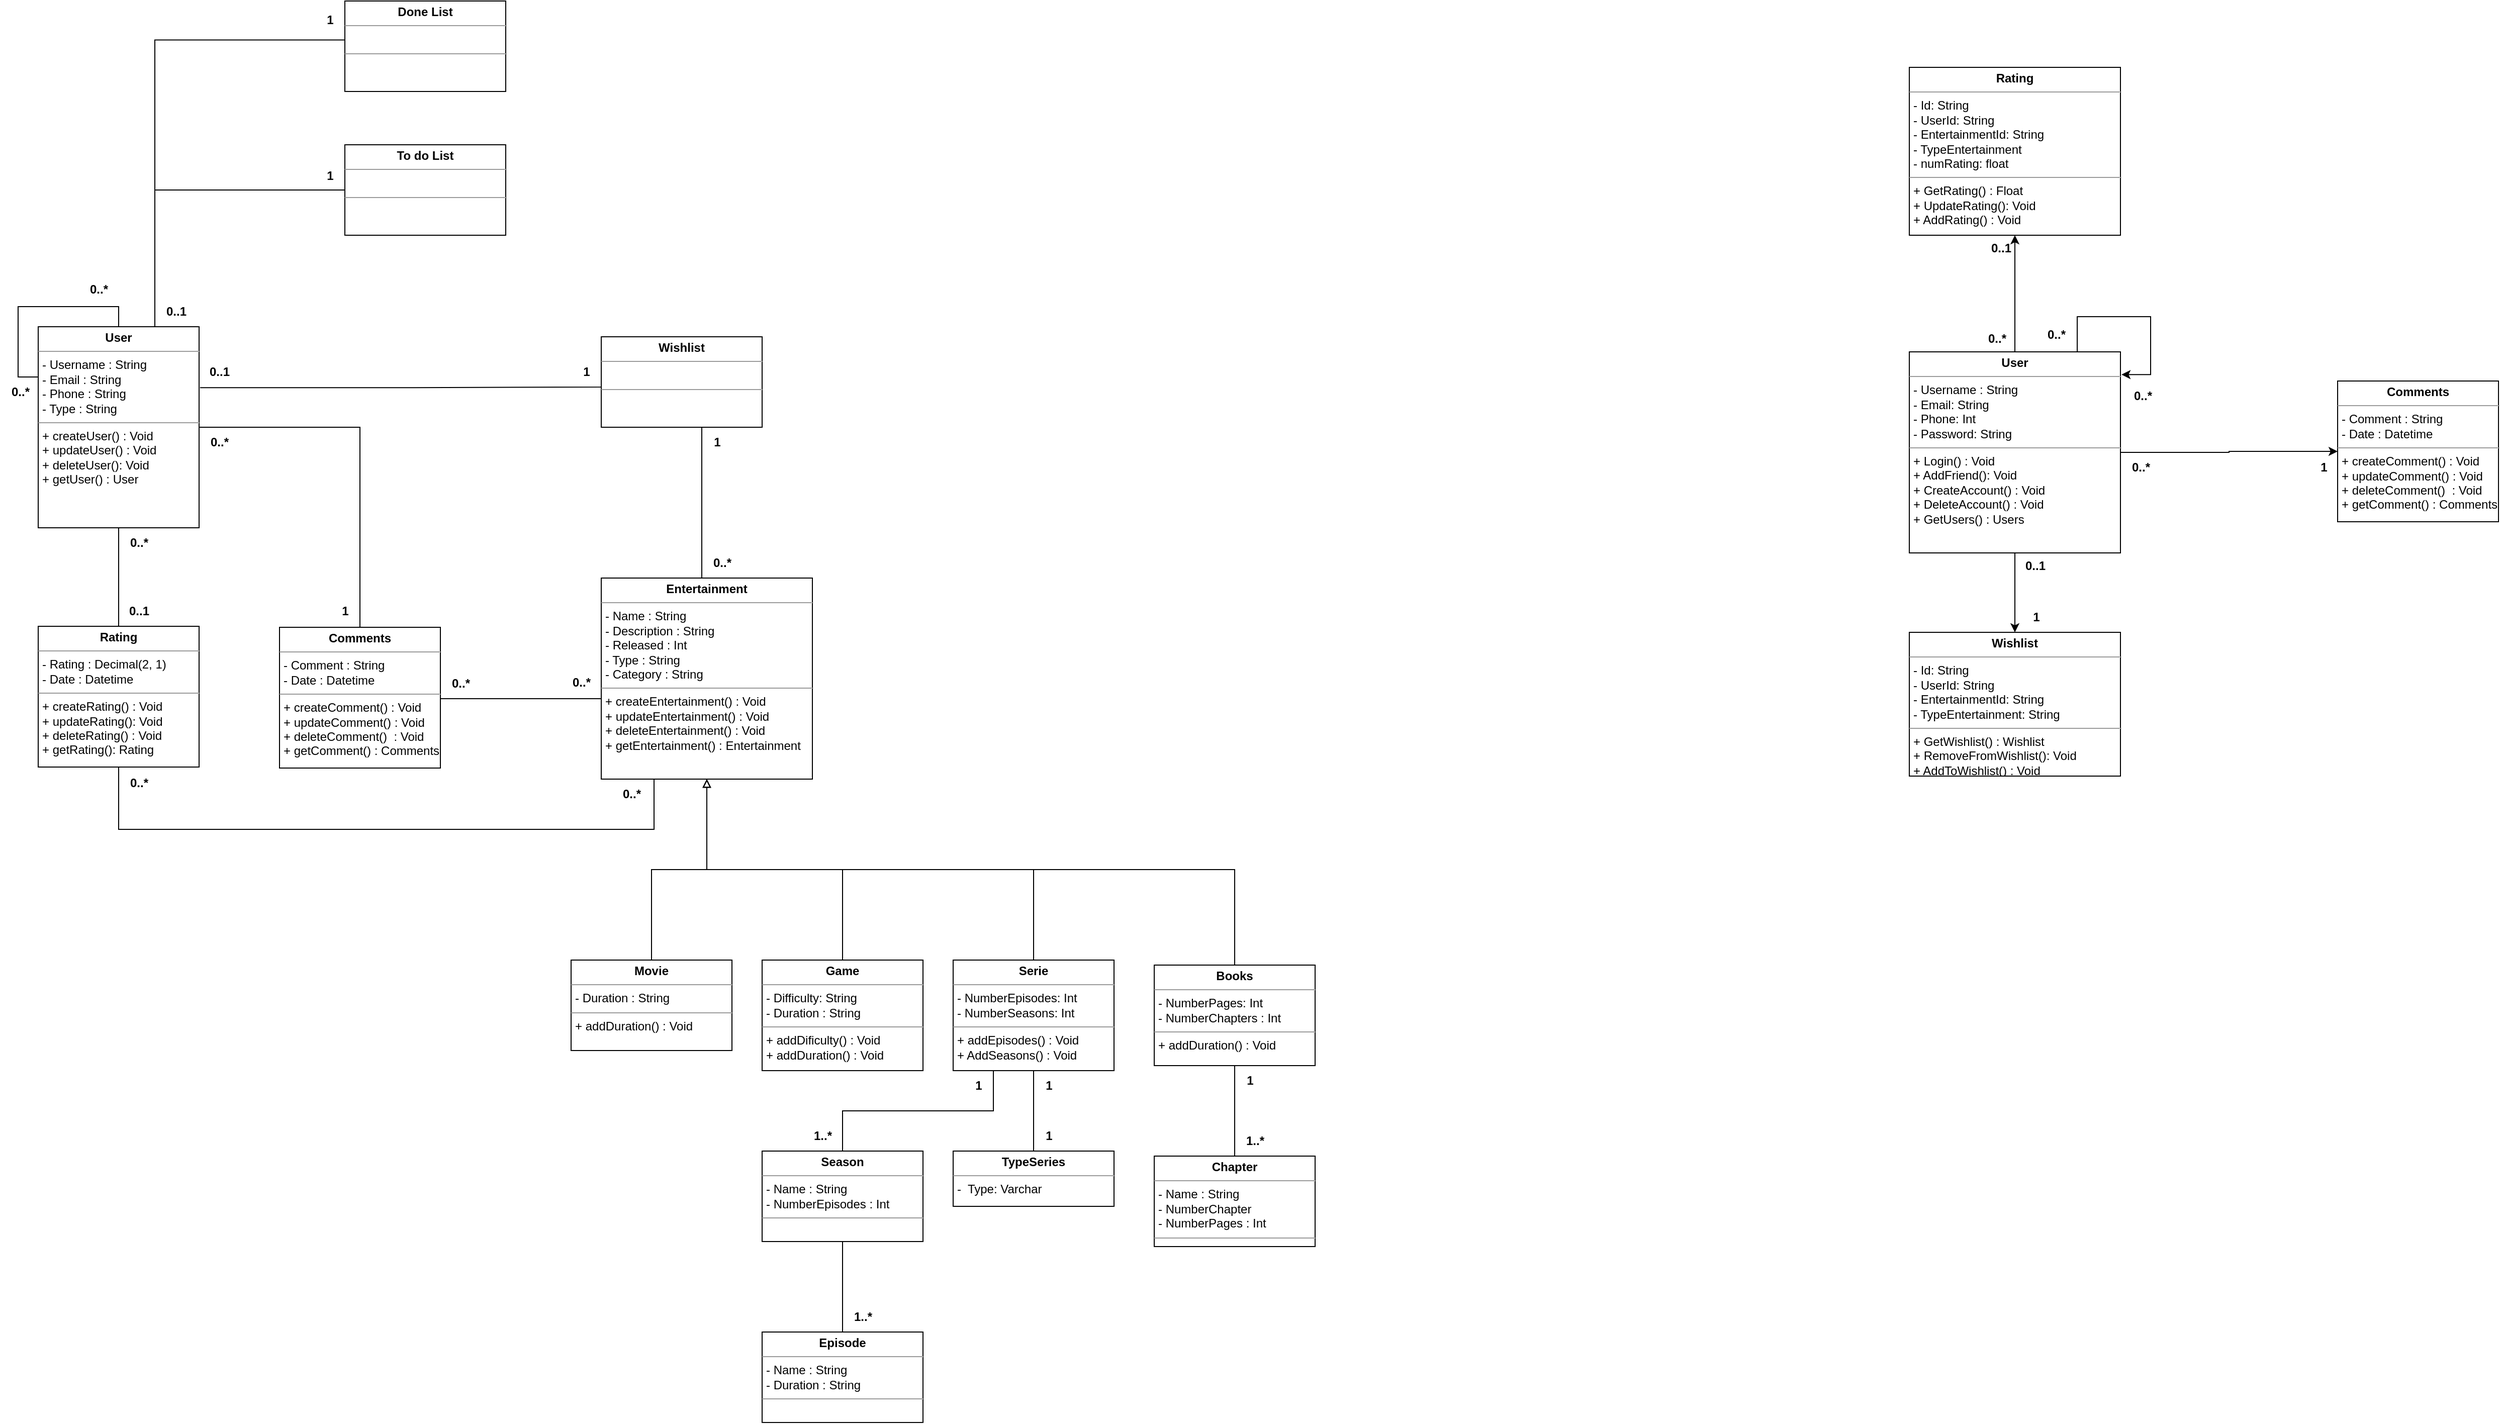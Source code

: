 <mxfile version="24.4.14" type="device">
  <diagram name="Page-1" id="pxs2LCOW7lolGWCgPPHY">
    <mxGraphModel dx="1110" dy="1688" grid="0" gridSize="10" guides="1" tooltips="1" connect="1" arrows="1" fold="1" page="1" pageScale="1" pageWidth="850" pageHeight="1100" math="0" shadow="0">
      <root>
        <mxCell id="0" />
        <mxCell id="1" parent="0" />
        <mxCell id="tLd2U_qie7qlN50Nm7pm-3" style="edgeStyle=orthogonalEdgeStyle;rounded=0;orthogonalLoop=1;jettySize=auto;html=1;exitX=0.25;exitY=1;exitDx=0;exitDy=0;entryX=0.5;entryY=1;entryDx=0;entryDy=0;endArrow=none;endFill=0;" parent="1" source="idVs67ghkI3oXP9Q0ESu-2" target="idVs67ghkI3oXP9Q0ESu-9" edge="1">
          <mxGeometry relative="1" as="geometry">
            <Array as="points">
              <mxPoint x="653" y="540" />
              <mxPoint x="120" y="540" />
            </Array>
          </mxGeometry>
        </mxCell>
        <mxCell id="idVs67ghkI3oXP9Q0ESu-2" value="&lt;p style=&quot;text-align: center; margin: 4px 0px 0px;&quot;&gt;&lt;b&gt;Entertainment&lt;/b&gt;&lt;/p&gt;&lt;hr style=&quot;text-align: center;&quot; size=&quot;1&quot;&gt;&lt;p style=&quot;text-align: justify; margin: 0px 0px 0px 4px;&quot;&gt;- Na&lt;span style=&quot;background-color: initial;&quot;&gt;me : String&lt;/span&gt;&lt;/p&gt;&lt;p style=&quot;text-align: justify; margin: 0px 0px 0px 4px;&quot;&gt;&lt;span style=&quot;background-color: initial;&quot;&gt;- Description : String&lt;/span&gt;&lt;/p&gt;&lt;p style=&quot;text-align: justify; margin: 0px 0px 0px 4px;&quot;&gt;- Released : Int&lt;/p&gt;&lt;p style=&quot;text-align: justify; margin: 0px 0px 0px 4px;&quot;&gt;- Type : String&lt;/p&gt;&lt;p style=&quot;text-align: justify; margin: 0px 0px 0px 4px;&quot;&gt;- Category : String&lt;/p&gt;&lt;hr style=&quot;text-align: justify;&quot; size=&quot;1&quot;&gt;&lt;p style=&quot;text-align: justify; margin: 0px 0px 0px 4px;&quot;&gt;+ createEntertainment() : Void&lt;/p&gt;&lt;p style=&quot;border-color: var(--border-color); text-align: justify; margin: 0px 0px 0px 4px;&quot;&gt;+ updateEntertainment() : Void&lt;/p&gt;&lt;p style=&quot;text-align: justify; margin: 0px 0px 0px 4px;&quot;&gt;+ deleteEntertainment() : Void&lt;/p&gt;&lt;p style=&quot;text-align: justify; margin: 0px 0px 0px 4px;&quot;&gt;&lt;span style=&quot;background-color: initial;&quot;&gt;+ getEntertainment() : Entertainment&lt;/span&gt;&lt;br&gt;&lt;/p&gt;" style="verticalAlign=top;align=left;overflow=fill;fontSize=12;fontFamily=Helvetica;html=1;whiteSpace=wrap;" parent="1" vertex="1">
          <mxGeometry x="600" y="290" width="210" height="200" as="geometry" />
        </mxCell>
        <mxCell id="idVs67ghkI3oXP9Q0ESu-19" style="edgeStyle=orthogonalEdgeStyle;rounded=0;orthogonalLoop=1;jettySize=auto;html=1;entryX=0.5;entryY=0;entryDx=0;entryDy=0;endArrow=none;endFill=0;" parent="1" source="idVs67ghkI3oXP9Q0ESu-8" target="idVs67ghkI3oXP9Q0ESu-11" edge="1">
          <mxGeometry relative="1" as="geometry">
            <mxPoint x="260" y="140" as="targetPoint" />
          </mxGeometry>
        </mxCell>
        <mxCell id="idVs67ghkI3oXP9Q0ESu-21" style="edgeStyle=orthogonalEdgeStyle;rounded=0;orthogonalLoop=1;jettySize=auto;html=1;entryX=0;entryY=0.5;entryDx=0;entryDy=0;exitX=1.006;exitY=0.303;exitDx=0;exitDy=0;exitPerimeter=0;endArrow=none;endFill=0;" parent="1" source="idVs67ghkI3oXP9Q0ESu-8" target="idVs67ghkI3oXP9Q0ESu-10" edge="1">
          <mxGeometry relative="1" as="geometry">
            <Array as="points">
              <mxPoint x="413" y="101" />
              <mxPoint x="625" y="100" />
            </Array>
          </mxGeometry>
        </mxCell>
        <mxCell id="Okd_vAXwTdoC8tYLkcTv-5" style="edgeStyle=orthogonalEdgeStyle;rounded=0;orthogonalLoop=1;jettySize=auto;html=1;entryX=0;entryY=0.5;entryDx=0;entryDy=0;endArrow=none;endFill=0;" parent="1" source="idVs67ghkI3oXP9Q0ESu-8" target="Okd_vAXwTdoC8tYLkcTv-4" edge="1">
          <mxGeometry relative="1" as="geometry">
            <Array as="points">
              <mxPoint x="156" y="-96" />
            </Array>
          </mxGeometry>
        </mxCell>
        <mxCell id="idVs67ghkI3oXP9Q0ESu-8" value="&lt;p style=&quot;margin:0px;margin-top:4px;text-align:center;&quot;&gt;&lt;b&gt;User&lt;/b&gt;&lt;/p&gt;&lt;hr size=&quot;1&quot;&gt;&lt;p style=&quot;margin:0px;margin-left:4px;&quot;&gt;- Username : String&lt;/p&gt;&lt;p style=&quot;margin:0px;margin-left:4px;&quot;&gt;- Email : String&lt;/p&gt;&lt;p style=&quot;margin:0px;margin-left:4px;&quot;&gt;- Phone : String&lt;/p&gt;&lt;p style=&quot;margin:0px;margin-left:4px;&quot;&gt;- Type : String&lt;/p&gt;&lt;hr size=&quot;1&quot;&gt;&lt;p style=&quot;margin:0px;margin-left:4px;&quot;&gt;&lt;span style=&quot;background-color: initial;&quot;&gt;+ createUser() : Void&lt;/span&gt;&lt;br&gt;&lt;/p&gt;&lt;p style=&quot;margin:0px;margin-left:4px;&quot;&gt;+ updateUser() : Void&lt;/p&gt;&lt;p style=&quot;margin:0px;margin-left:4px;&quot;&gt;+ deleteUser(): Void&lt;br&gt;&lt;/p&gt;&lt;p style=&quot;border-color: var(--border-color); margin: 0px 0px 0px 4px;&quot;&gt;+ getUser() : User&lt;/p&gt;" style="verticalAlign=top;align=left;overflow=fill;fontSize=12;fontFamily=Helvetica;html=1;whiteSpace=wrap;" parent="1" vertex="1">
          <mxGeometry x="40" y="40" width="160" height="200" as="geometry" />
        </mxCell>
        <mxCell id="idVs67ghkI3oXP9Q0ESu-16" style="edgeStyle=orthogonalEdgeStyle;rounded=0;orthogonalLoop=1;jettySize=auto;html=1;entryX=0.5;entryY=1;entryDx=0;entryDy=0;endArrow=none;endFill=0;" parent="1" source="idVs67ghkI3oXP9Q0ESu-9" target="idVs67ghkI3oXP9Q0ESu-8" edge="1">
          <mxGeometry relative="1" as="geometry" />
        </mxCell>
        <mxCell id="idVs67ghkI3oXP9Q0ESu-9" value="&lt;p style=&quot;margin:0px;margin-top:4px;text-align:center;&quot;&gt;&lt;b&gt;Rating&lt;/b&gt;&lt;/p&gt;&lt;hr size=&quot;1&quot;&gt;&lt;p style=&quot;margin:0px;margin-left:4px;&quot;&gt;- Rating : Decimal(2, 1)&lt;/p&gt;&lt;p style=&quot;margin:0px;margin-left:4px;&quot;&gt;- Date : Datetime&lt;/p&gt;&lt;hr size=&quot;1&quot;&gt;&lt;p style=&quot;margin:0px;margin-left:4px;&quot;&gt;+ createRating() : Void&lt;/p&gt;&lt;p style=&quot;margin:0px;margin-left:4px;&quot;&gt;+ updateRating(): Void&lt;/p&gt;&lt;p style=&quot;margin:0px;margin-left:4px;&quot;&gt;+ deleteRating() : Void&lt;/p&gt;&lt;p style=&quot;margin:0px;margin-left:4px;&quot;&gt;+ getRating(): Rating&lt;/p&gt;" style="verticalAlign=top;align=left;overflow=fill;fontSize=12;fontFamily=Helvetica;html=1;whiteSpace=wrap;" parent="1" vertex="1">
          <mxGeometry x="40" y="338" width="160" height="140" as="geometry" />
        </mxCell>
        <mxCell id="idVs67ghkI3oXP9Q0ESu-10" value="&lt;p style=&quot;margin:0px;margin-top:4px;text-align:center;&quot;&gt;&lt;b&gt;Wishlist&lt;/b&gt;&lt;/p&gt;&lt;hr size=&quot;1&quot;&gt;&lt;p style=&quot;margin:0px;margin-left:4px;&quot;&gt;&lt;br&gt;&lt;/p&gt;&lt;hr size=&quot;1&quot;&gt;&lt;p style=&quot;margin:0px;margin-left:4px;&quot;&gt;&lt;br&gt;&lt;/p&gt;" style="verticalAlign=top;align=left;overflow=fill;fontSize=12;fontFamily=Helvetica;html=1;whiteSpace=wrap;" parent="1" vertex="1">
          <mxGeometry x="600" y="50" width="160" height="90" as="geometry" />
        </mxCell>
        <mxCell id="idVs67ghkI3oXP9Q0ESu-11" value="&lt;p style=&quot;margin:0px;margin-top:4px;text-align:center;&quot;&gt;&lt;b&gt;Comments&lt;/b&gt;&lt;/p&gt;&lt;hr size=&quot;1&quot;&gt;&lt;p style=&quot;margin:0px;margin-left:4px;&quot;&gt;- Comment : String&lt;/p&gt;&lt;p style=&quot;margin:0px;margin-left:4px;&quot;&gt;- Date : Datetime&lt;/p&gt;&lt;hr size=&quot;1&quot;&gt;&lt;p style=&quot;margin:0px;margin-left:4px;&quot;&gt;+ createComment() : Void&lt;/p&gt;&lt;p style=&quot;margin:0px;margin-left:4px;&quot;&gt;+ updateComment() : Void&lt;/p&gt;&lt;p style=&quot;margin:0px;margin-left:4px;&quot;&gt;+ deleteComment()&amp;nbsp; : Void&lt;/p&gt;&lt;p style=&quot;margin:0px;margin-left:4px;&quot;&gt;+ getComment() : Comments&lt;/p&gt;" style="verticalAlign=top;align=left;overflow=fill;fontSize=12;fontFamily=Helvetica;html=1;whiteSpace=wrap;" parent="1" vertex="1">
          <mxGeometry x="280" y="339" width="160" height="140" as="geometry" />
        </mxCell>
        <mxCell id="idVs67ghkI3oXP9Q0ESu-29" style="edgeStyle=orthogonalEdgeStyle;rounded=0;orthogonalLoop=1;jettySize=auto;html=1;entryX=0.5;entryY=1;entryDx=0;entryDy=0;endArrow=block;endFill=0;" parent="1" source="idVs67ghkI3oXP9Q0ESu-22" target="idVs67ghkI3oXP9Q0ESu-2" edge="1">
          <mxGeometry relative="1" as="geometry">
            <Array as="points">
              <mxPoint x="840" y="580" />
              <mxPoint x="705" y="580" />
            </Array>
          </mxGeometry>
        </mxCell>
        <mxCell id="idVs67ghkI3oXP9Q0ESu-22" value="&lt;p style=&quot;margin:0px;margin-top:4px;text-align:center;&quot;&gt;&lt;b&gt;Game&lt;/b&gt;&lt;/p&gt;&lt;hr size=&quot;1&quot;&gt;&lt;p style=&quot;margin:0px;margin-left:4px;&quot;&gt;- Difficulty: String&lt;/p&gt;&lt;p style=&quot;margin:0px;margin-left:4px;&quot;&gt;- Duration : String&lt;/p&gt;&lt;hr size=&quot;1&quot;&gt;&lt;p style=&quot;margin:0px;margin-left:4px;&quot;&gt;+ addDificulty() : Void&lt;/p&gt;&lt;p style=&quot;margin:0px;margin-left:4px;&quot;&gt;+ addDuration() : Void&lt;/p&gt;" style="verticalAlign=top;align=left;overflow=fill;fontSize=12;fontFamily=Helvetica;html=1;whiteSpace=wrap;" parent="1" vertex="1">
          <mxGeometry x="760" y="670" width="160" height="110" as="geometry" />
        </mxCell>
        <mxCell id="idVs67ghkI3oXP9Q0ESu-28" style="edgeStyle=orthogonalEdgeStyle;rounded=0;orthogonalLoop=1;jettySize=auto;html=1;entryX=0.5;entryY=1;entryDx=0;entryDy=0;endArrow=block;endFill=0;" parent="1" source="idVs67ghkI3oXP9Q0ESu-23" target="idVs67ghkI3oXP9Q0ESu-2" edge="1">
          <mxGeometry relative="1" as="geometry">
            <Array as="points">
              <mxPoint x="1030" y="580" />
              <mxPoint x="705" y="580" />
            </Array>
          </mxGeometry>
        </mxCell>
        <mxCell id="PpSIHmsDYL9PM3E6bVAJ-32" value="" style="edgeStyle=orthogonalEdgeStyle;rounded=0;orthogonalLoop=1;jettySize=auto;html=1;endArrow=none;endFill=0;exitX=0.5;exitY=1;exitDx=0;exitDy=0;" parent="1" source="idVs67ghkI3oXP9Q0ESu-23" target="PpSIHmsDYL9PM3E6bVAJ-31" edge="1">
          <mxGeometry relative="1" as="geometry">
            <mxPoint x="1030" y="810.0" as="sourcePoint" />
          </mxGeometry>
        </mxCell>
        <mxCell id="PpSIHmsDYL9PM3E6bVAJ-35" style="edgeStyle=orthogonalEdgeStyle;rounded=0;orthogonalLoop=1;jettySize=auto;html=1;exitX=0.25;exitY=1;exitDx=0;exitDy=0;entryX=0.5;entryY=0;entryDx=0;entryDy=0;endArrow=none;endFill=0;" parent="1" source="idVs67ghkI3oXP9Q0ESu-23" target="PpSIHmsDYL9PM3E6bVAJ-13" edge="1">
          <mxGeometry relative="1" as="geometry" />
        </mxCell>
        <mxCell id="idVs67ghkI3oXP9Q0ESu-23" value="&lt;p style=&quot;margin:0px;margin-top:4px;text-align:center;&quot;&gt;&lt;b&gt;Serie&lt;/b&gt;&lt;/p&gt;&lt;hr size=&quot;1&quot;&gt;&lt;p style=&quot;margin:0px;margin-left:4px;&quot;&gt;- NumberEpisodes: Int&lt;/p&gt;&lt;p style=&quot;margin:0px;margin-left:4px;&quot;&gt;- NumberSeasons: Int&lt;/p&gt;&lt;hr size=&quot;1&quot;&gt;&lt;p style=&quot;margin:0px;margin-left:4px;&quot;&gt;+ addEpisodes() : Void&lt;/p&gt;&lt;p style=&quot;margin:0px;margin-left:4px;&quot;&gt;+ AddSeasons() : Void&lt;/p&gt;" style="verticalAlign=top;align=left;overflow=fill;fontSize=12;fontFamily=Helvetica;html=1;whiteSpace=wrap;" parent="1" vertex="1">
          <mxGeometry x="950" y="670" width="160" height="110" as="geometry" />
        </mxCell>
        <mxCell id="idVs67ghkI3oXP9Q0ESu-30" style="edgeStyle=orthogonalEdgeStyle;rounded=0;orthogonalLoop=1;jettySize=auto;html=1;entryX=0.5;entryY=1;entryDx=0;entryDy=0;endArrow=block;endFill=0;" parent="1" source="idVs67ghkI3oXP9Q0ESu-24" target="idVs67ghkI3oXP9Q0ESu-2" edge="1">
          <mxGeometry relative="1" as="geometry">
            <Array as="points">
              <mxPoint x="650" y="580" />
              <mxPoint x="705" y="580" />
            </Array>
          </mxGeometry>
        </mxCell>
        <mxCell id="idVs67ghkI3oXP9Q0ESu-24" value="&lt;p style=&quot;margin:0px;margin-top:4px;text-align:center;&quot;&gt;&lt;b&gt;Movie&lt;/b&gt;&lt;/p&gt;&lt;hr size=&quot;1&quot;&gt;&lt;p style=&quot;margin:0px;margin-left:4px;&quot;&gt;- Duration : String&lt;span style=&quot;background-color: initial;&quot;&gt;&amp;nbsp;&lt;/span&gt;&lt;/p&gt;&lt;hr size=&quot;1&quot;&gt;&lt;p style=&quot;margin:0px;margin-left:4px;&quot;&gt;+ addDuration() : Void&amp;nbsp;&lt;/p&gt;" style="verticalAlign=top;align=left;overflow=fill;fontSize=12;fontFamily=Helvetica;html=1;whiteSpace=wrap;" parent="1" vertex="1">
          <mxGeometry x="570" y="670" width="160" height="90" as="geometry" />
        </mxCell>
        <mxCell id="tLd2U_qie7qlN50Nm7pm-1" style="edgeStyle=orthogonalEdgeStyle;rounded=0;orthogonalLoop=1;jettySize=auto;html=1;endArrow=none;endFill=0;" parent="1" source="idVs67ghkI3oXP9Q0ESu-2" target="idVs67ghkI3oXP9Q0ESu-11" edge="1">
          <mxGeometry relative="1" as="geometry">
            <Array as="points">
              <mxPoint x="560" y="410" />
              <mxPoint x="560" y="410" />
            </Array>
          </mxGeometry>
        </mxCell>
        <mxCell id="tLd2U_qie7qlN50Nm7pm-2" style="edgeStyle=orthogonalEdgeStyle;rounded=0;orthogonalLoop=1;jettySize=auto;html=1;entryX=0.656;entryY=1;entryDx=0;entryDy=0;entryPerimeter=0;endArrow=none;endFill=0;" parent="1" source="idVs67ghkI3oXP9Q0ESu-2" target="idVs67ghkI3oXP9Q0ESu-10" edge="1">
          <mxGeometry relative="1" as="geometry">
            <Array as="points">
              <mxPoint x="700" y="140" />
            </Array>
          </mxGeometry>
        </mxCell>
        <mxCell id="tLd2U_qie7qlN50Nm7pm-5" value="&lt;b&gt;1&lt;/b&gt;" style="text;html=1;align=center;verticalAlign=middle;resizable=0;points=[];autosize=1;strokeColor=none;fillColor=none;" parent="1" vertex="1">
          <mxGeometry x="330" y="308" width="30" height="30" as="geometry" />
        </mxCell>
        <mxCell id="tLd2U_qie7qlN50Nm7pm-6" value="&lt;b&gt;0..*&lt;/b&gt;" style="text;html=1;align=center;verticalAlign=middle;resizable=0;points=[];autosize=1;strokeColor=none;fillColor=none;" parent="1" vertex="1">
          <mxGeometry x="200" y="140" width="40" height="30" as="geometry" />
        </mxCell>
        <mxCell id="tLd2U_qie7qlN50Nm7pm-7" value="&lt;b&gt;0..1&lt;/b&gt;" style="text;html=1;align=center;verticalAlign=middle;resizable=0;points=[];autosize=1;strokeColor=none;fillColor=none;" parent="1" vertex="1">
          <mxGeometry x="200" y="70" width="40" height="30" as="geometry" />
        </mxCell>
        <mxCell id="tLd2U_qie7qlN50Nm7pm-8" value="&lt;b&gt;1&lt;/b&gt;" style="text;html=1;align=center;verticalAlign=middle;resizable=0;points=[];autosize=1;strokeColor=none;fillColor=none;" parent="1" vertex="1">
          <mxGeometry x="570" y="70" width="30" height="30" as="geometry" />
        </mxCell>
        <mxCell id="tLd2U_qie7qlN50Nm7pm-10" value="&lt;b&gt;0..*&lt;/b&gt;" style="text;html=1;align=center;verticalAlign=middle;resizable=0;points=[];autosize=1;strokeColor=none;fillColor=none;" parent="1" vertex="1">
          <mxGeometry x="700" y="260" width="40" height="30" as="geometry" />
        </mxCell>
        <mxCell id="tLd2U_qie7qlN50Nm7pm-11" value="&lt;b&gt;1&lt;/b&gt;" style="text;html=1;align=center;verticalAlign=middle;resizable=0;points=[];autosize=1;strokeColor=none;fillColor=none;" parent="1" vertex="1">
          <mxGeometry x="700" y="140" width="30" height="30" as="geometry" />
        </mxCell>
        <mxCell id="tLd2U_qie7qlN50Nm7pm-12" value="&lt;b&gt;0..*&lt;/b&gt;" style="text;html=1;align=center;verticalAlign=middle;resizable=0;points=[];autosize=1;strokeColor=none;fillColor=none;" parent="1" vertex="1">
          <mxGeometry x="440" y="380" width="40" height="30" as="geometry" />
        </mxCell>
        <mxCell id="tLd2U_qie7qlN50Nm7pm-13" value="&lt;b&gt;0..*&lt;/b&gt;" style="text;html=1;align=center;verticalAlign=middle;resizable=0;points=[];autosize=1;strokeColor=none;fillColor=none;" parent="1" vertex="1">
          <mxGeometry x="560" y="379" width="40" height="30" as="geometry" />
        </mxCell>
        <mxCell id="tLd2U_qie7qlN50Nm7pm-14" value="&lt;b&gt;0..*&lt;/b&gt;" style="text;html=1;align=center;verticalAlign=middle;resizable=0;points=[];autosize=1;strokeColor=none;fillColor=none;" parent="1" vertex="1">
          <mxGeometry x="120" y="479" width="40" height="30" as="geometry" />
        </mxCell>
        <mxCell id="tLd2U_qie7qlN50Nm7pm-15" value="&lt;b&gt;0..*&lt;/b&gt;" style="text;html=1;align=center;verticalAlign=middle;resizable=0;points=[];autosize=1;strokeColor=none;fillColor=none;" parent="1" vertex="1">
          <mxGeometry x="610" y="490" width="40" height="30" as="geometry" />
        </mxCell>
        <mxCell id="tLd2U_qie7qlN50Nm7pm-16" value="&lt;b&gt;0..1&lt;/b&gt;" style="text;html=1;align=center;verticalAlign=middle;resizable=0;points=[];autosize=1;strokeColor=none;fillColor=none;" parent="1" vertex="1">
          <mxGeometry x="120" y="308" width="40" height="30" as="geometry" />
        </mxCell>
        <mxCell id="tLd2U_qie7qlN50Nm7pm-17" value="&lt;b&gt;0..*&lt;/b&gt;" style="text;html=1;align=center;verticalAlign=middle;resizable=0;points=[];autosize=1;strokeColor=none;fillColor=none;" parent="1" vertex="1">
          <mxGeometry x="120" y="240" width="40" height="30" as="geometry" />
        </mxCell>
        <mxCell id="ViD9zL3aq_r157SAdY8s-1" style="edgeStyle=orthogonalEdgeStyle;rounded=0;orthogonalLoop=1;jettySize=auto;html=1;exitX=0;exitY=0.25;exitDx=0;exitDy=0;entryX=0.5;entryY=0;entryDx=0;entryDy=0;endArrow=none;endFill=0;" parent="1" source="idVs67ghkI3oXP9Q0ESu-8" target="idVs67ghkI3oXP9Q0ESu-8" edge="1">
          <mxGeometry relative="1" as="geometry">
            <Array as="points">
              <mxPoint x="20" y="90" />
              <mxPoint x="20" y="20" />
              <mxPoint x="120" y="20" />
            </Array>
          </mxGeometry>
        </mxCell>
        <mxCell id="PpSIHmsDYL9PM3E6bVAJ-2" style="edgeStyle=orthogonalEdgeStyle;rounded=0;orthogonalLoop=1;jettySize=auto;html=1;endArrow=none;endFill=0;" parent="1" source="PpSIHmsDYL9PM3E6bVAJ-1" edge="1">
          <mxGeometry relative="1" as="geometry">
            <mxPoint x="705" y="530" as="targetPoint" />
            <Array as="points">
              <mxPoint x="1230" y="580" />
              <mxPoint x="705" y="580" />
            </Array>
          </mxGeometry>
        </mxCell>
        <mxCell id="PpSIHmsDYL9PM3E6bVAJ-1" value="&lt;p style=&quot;margin:0px;margin-top:4px;text-align:center;&quot;&gt;&lt;b&gt;Books&lt;/b&gt;&lt;/p&gt;&lt;hr size=&quot;1&quot;&gt;&lt;p style=&quot;margin:0px;margin-left:4px;&quot;&gt;- NumberPages: Int&lt;/p&gt;&lt;p style=&quot;margin:0px;margin-left:4px;&quot;&gt;- NumberChapters : Int&lt;/p&gt;&lt;hr size=&quot;1&quot;&gt;&lt;p style=&quot;margin:0px;margin-left:4px;&quot;&gt;+ addDuration() : Void&amp;nbsp;&lt;/p&gt;" style="verticalAlign=top;align=left;overflow=fill;fontSize=12;fontFamily=Helvetica;html=1;whiteSpace=wrap;" parent="1" vertex="1">
          <mxGeometry x="1150" y="675" width="160" height="100" as="geometry" />
        </mxCell>
        <mxCell id="PpSIHmsDYL9PM3E6bVAJ-5" value="&lt;p style=&quot;margin:0px;margin-top:4px;text-align:center;&quot;&gt;&lt;b&gt;Episode&lt;/b&gt;&lt;/p&gt;&lt;hr size=&quot;1&quot;&gt;&lt;p style=&quot;margin:0px;margin-left:4px;&quot;&gt;- Name : String&lt;/p&gt;&lt;p style=&quot;margin:0px;margin-left:4px;&quot;&gt;- Duration : String&lt;/p&gt;&lt;hr size=&quot;1&quot;&gt;&lt;p style=&quot;margin:0px;margin-left:4px;&quot;&gt;&lt;br&gt;&lt;/p&gt;" style="verticalAlign=top;align=left;overflow=fill;fontSize=12;fontFamily=Helvetica;html=1;whiteSpace=wrap;" parent="1" vertex="1">
          <mxGeometry x="760" y="1040" width="160" height="90" as="geometry" />
        </mxCell>
        <mxCell id="PpSIHmsDYL9PM3E6bVAJ-28" style="edgeStyle=orthogonalEdgeStyle;rounded=0;orthogonalLoop=1;jettySize=auto;html=1;exitX=0.5;exitY=1;exitDx=0;exitDy=0;endArrow=none;endFill=0;entryX=0.5;entryY=0;entryDx=0;entryDy=0;" parent="1" source="PpSIHmsDYL9PM3E6bVAJ-13" target="PpSIHmsDYL9PM3E6bVAJ-5" edge="1">
          <mxGeometry relative="1" as="geometry">
            <mxPoint x="840" y="1000.0" as="sourcePoint" />
            <mxPoint x="880" y="1030" as="targetPoint" />
          </mxGeometry>
        </mxCell>
        <mxCell id="PpSIHmsDYL9PM3E6bVAJ-13" value="&lt;p style=&quot;margin:0px;margin-top:4px;text-align:center;&quot;&gt;&lt;b&gt;Season&lt;/b&gt;&lt;/p&gt;&lt;hr size=&quot;1&quot;&gt;&lt;p style=&quot;margin:0px;margin-left:4px;&quot;&gt;- Name : String&lt;/p&gt;&lt;p style=&quot;margin:0px;margin-left:4px;&quot;&gt;- NumberEpisodes : Int&lt;/p&gt;&lt;hr size=&quot;1&quot;&gt;&lt;p style=&quot;margin:0px;margin-left:4px;&quot;&gt;&lt;br&gt;&lt;/p&gt;" style="verticalAlign=top;align=left;overflow=fill;fontSize=12;fontFamily=Helvetica;html=1;whiteSpace=wrap;" parent="1" vertex="1">
          <mxGeometry x="760" y="860" width="160" height="90" as="geometry" />
        </mxCell>
        <mxCell id="PpSIHmsDYL9PM3E6bVAJ-16" value="&lt;b&gt;1..*&lt;/b&gt;" style="text;html=1;align=center;verticalAlign=middle;resizable=0;points=[];autosize=1;strokeColor=none;fillColor=none;" parent="1" vertex="1">
          <mxGeometry x="800" y="830" width="40" height="30" as="geometry" />
        </mxCell>
        <mxCell id="PpSIHmsDYL9PM3E6bVAJ-23" style="edgeStyle=orthogonalEdgeStyle;rounded=0;orthogonalLoop=1;jettySize=auto;html=1;entryX=0.5;entryY=1;entryDx=0;entryDy=0;endArrow=none;endFill=0;" parent="1" source="PpSIHmsDYL9PM3E6bVAJ-24" edge="1">
          <mxGeometry relative="1" as="geometry">
            <mxPoint x="1230" y="775" as="targetPoint" />
          </mxGeometry>
        </mxCell>
        <mxCell id="PpSIHmsDYL9PM3E6bVAJ-24" value="&lt;p style=&quot;margin:0px;margin-top:4px;text-align:center;&quot;&gt;&lt;b&gt;Chapter&lt;/b&gt;&lt;/p&gt;&lt;hr size=&quot;1&quot;&gt;&lt;p style=&quot;margin:0px;margin-left:4px;&quot;&gt;- Name : String&lt;/p&gt;&lt;p style=&quot;margin:0px;margin-left:4px;&quot;&gt;- NumberChapter&lt;/p&gt;&lt;p style=&quot;margin:0px;margin-left:4px;&quot;&gt;- NumberPages : Int&lt;/p&gt;&lt;hr size=&quot;1&quot;&gt;&lt;p style=&quot;margin:0px;margin-left:4px;&quot;&gt;&lt;br&gt;&lt;/p&gt;" style="verticalAlign=top;align=left;overflow=fill;fontSize=12;fontFamily=Helvetica;html=1;whiteSpace=wrap;" parent="1" vertex="1">
          <mxGeometry x="1150" y="865" width="160" height="90" as="geometry" />
        </mxCell>
        <mxCell id="PpSIHmsDYL9PM3E6bVAJ-25" value="&lt;b&gt;1..*&lt;/b&gt;" style="text;html=1;align=center;verticalAlign=middle;resizable=0;points=[];autosize=1;strokeColor=none;fillColor=none;" parent="1" vertex="1">
          <mxGeometry x="1230" y="835" width="40" height="30" as="geometry" />
        </mxCell>
        <mxCell id="PpSIHmsDYL9PM3E6bVAJ-26" value="&lt;b&gt;1&lt;/b&gt;" style="text;html=1;align=center;verticalAlign=middle;resizable=0;points=[];autosize=1;strokeColor=none;fillColor=none;" parent="1" vertex="1">
          <mxGeometry x="1230" y="775" width="30" height="30" as="geometry" />
        </mxCell>
        <mxCell id="PpSIHmsDYL9PM3E6bVAJ-29" value="&lt;b&gt;1..*&lt;/b&gt;" style="text;html=1;align=center;verticalAlign=middle;resizable=0;points=[];autosize=1;strokeColor=none;fillColor=none;" parent="1" vertex="1">
          <mxGeometry x="840" y="1010" width="40" height="30" as="geometry" />
        </mxCell>
        <mxCell id="PpSIHmsDYL9PM3E6bVAJ-30" value="&lt;b&gt;1&lt;/b&gt;" style="text;html=1;align=center;verticalAlign=middle;resizable=0;points=[];autosize=1;strokeColor=none;fillColor=none;" parent="1" vertex="1">
          <mxGeometry x="960" y="780" width="30" height="30" as="geometry" />
        </mxCell>
        <mxCell id="PpSIHmsDYL9PM3E6bVAJ-31" value="&lt;p style=&quot;margin:0px;margin-top:4px;text-align:center;&quot;&gt;&lt;b&gt;TypeSeries&lt;/b&gt;&lt;/p&gt;&lt;hr size=&quot;1&quot;&gt;&lt;p style=&quot;margin:0px;margin-left:4px;&quot;&gt;-&amp;nbsp; Type: Varchar&lt;/p&gt;&lt;p style=&quot;margin:0px;margin-left:4px;&quot;&gt;&lt;br&gt;&lt;/p&gt;" style="verticalAlign=top;align=left;overflow=fill;fontSize=12;fontFamily=Helvetica;html=1;whiteSpace=wrap;" parent="1" vertex="1">
          <mxGeometry x="950" y="860" width="160" height="55" as="geometry" />
        </mxCell>
        <mxCell id="PpSIHmsDYL9PM3E6bVAJ-33" value="&lt;b&gt;1&lt;br&gt;&lt;/b&gt;" style="text;html=1;align=center;verticalAlign=middle;resizable=0;points=[];autosize=1;strokeColor=none;fillColor=none;" parent="1" vertex="1">
          <mxGeometry x="1030" y="830" width="30" height="30" as="geometry" />
        </mxCell>
        <mxCell id="PpSIHmsDYL9PM3E6bVAJ-34" value="&lt;b&gt;1&lt;br&gt;&lt;/b&gt;" style="text;html=1;align=center;verticalAlign=middle;resizable=0;points=[];autosize=1;strokeColor=none;fillColor=none;" parent="1" vertex="1">
          <mxGeometry x="1030" y="780" width="30" height="30" as="geometry" />
        </mxCell>
        <mxCell id="PpSIHmsDYL9PM3E6bVAJ-36" value="&lt;b&gt;&lt;br&gt;&lt;/b&gt;" style="text;html=1;align=center;verticalAlign=middle;resizable=0;points=[];autosize=1;strokeColor=none;fillColor=none;" parent="1" vertex="1">
          <mxGeometry x="1045" y="840" width="20" height="30" as="geometry" />
        </mxCell>
        <mxCell id="Okd_vAXwTdoC8tYLkcTv-1" value="&lt;b&gt;0..*&lt;/b&gt;" style="text;html=1;align=center;verticalAlign=middle;resizable=0;points=[];autosize=1;strokeColor=none;fillColor=none;" parent="1" vertex="1">
          <mxGeometry x="80" y="-12" width="40" height="30" as="geometry" />
        </mxCell>
        <mxCell id="Okd_vAXwTdoC8tYLkcTv-2" value="&lt;b&gt;0..*&lt;/b&gt;" style="text;html=1;align=center;verticalAlign=middle;resizable=0;points=[];autosize=1;strokeColor=none;fillColor=none;" parent="1" vertex="1">
          <mxGeometry x="2" y="90" width="40" height="30" as="geometry" />
        </mxCell>
        <mxCell id="Okd_vAXwTdoC8tYLkcTv-4" value="&lt;p style=&quot;margin:0px;margin-top:4px;text-align:center;&quot;&gt;&lt;b&gt;To do List&lt;/b&gt;&lt;/p&gt;&lt;hr size=&quot;1&quot;&gt;&lt;p style=&quot;margin:0px;margin-left:4px;&quot;&gt;&lt;br&gt;&lt;/p&gt;&lt;hr size=&quot;1&quot;&gt;&lt;p style=&quot;margin:0px;margin-left:4px;&quot;&gt;&lt;br&gt;&lt;/p&gt;" style="verticalAlign=top;align=left;overflow=fill;fontSize=12;fontFamily=Helvetica;html=1;whiteSpace=wrap;" parent="1" vertex="1">
          <mxGeometry x="345" y="-141" width="160" height="90" as="geometry" />
        </mxCell>
        <mxCell id="Okd_vAXwTdoC8tYLkcTv-6" value="&lt;p style=&quot;margin:0px;margin-top:4px;text-align:center;&quot;&gt;&lt;b&gt;Done List&lt;/b&gt;&lt;/p&gt;&lt;hr size=&quot;1&quot;&gt;&lt;p style=&quot;margin:0px;margin-left:4px;&quot;&gt;&lt;br&gt;&lt;/p&gt;&lt;hr size=&quot;1&quot;&gt;&lt;p style=&quot;margin:0px;margin-left:4px;&quot;&gt;&lt;br&gt;&lt;/p&gt;" style="verticalAlign=top;align=left;overflow=fill;fontSize=12;fontFamily=Helvetica;html=1;whiteSpace=wrap;" parent="1" vertex="1">
          <mxGeometry x="345" y="-284" width="160" height="90" as="geometry" />
        </mxCell>
        <mxCell id="Okd_vAXwTdoC8tYLkcTv-8" style="edgeStyle=orthogonalEdgeStyle;rounded=0;orthogonalLoop=1;jettySize=auto;html=1;entryX=0.001;entryY=0.431;entryDx=0;entryDy=0;entryPerimeter=0;endArrow=none;endFill=0;" parent="1" source="idVs67ghkI3oXP9Q0ESu-8" target="Okd_vAXwTdoC8tYLkcTv-6" edge="1">
          <mxGeometry relative="1" as="geometry">
            <Array as="points">
              <mxPoint x="156" y="-245" />
            </Array>
          </mxGeometry>
        </mxCell>
        <mxCell id="Okd_vAXwTdoC8tYLkcTv-9" value="&lt;b&gt;0..1&lt;/b&gt;" style="text;html=1;align=center;verticalAlign=middle;resizable=0;points=[];autosize=1;strokeColor=none;fillColor=none;" parent="1" vertex="1">
          <mxGeometry x="157" y="10" width="40" height="30" as="geometry" />
        </mxCell>
        <mxCell id="Okd_vAXwTdoC8tYLkcTv-10" value="&lt;b&gt;1&lt;/b&gt;" style="text;html=1;align=center;verticalAlign=middle;resizable=0;points=[];autosize=1;strokeColor=none;fillColor=none;" parent="1" vertex="1">
          <mxGeometry x="315" y="-125" width="30" height="30" as="geometry" />
        </mxCell>
        <mxCell id="Okd_vAXwTdoC8tYLkcTv-11" value="&lt;b&gt;1&lt;/b&gt;" style="text;html=1;align=center;verticalAlign=middle;resizable=0;points=[];autosize=1;strokeColor=none;fillColor=none;" parent="1" vertex="1">
          <mxGeometry x="315" y="-280" width="30" height="30" as="geometry" />
        </mxCell>
        <mxCell id="YDXtCZ6DcLy6HkBjchm_-3" style="edgeStyle=orthogonalEdgeStyle;rounded=0;orthogonalLoop=1;jettySize=auto;html=1;entryX=1.005;entryY=0.113;entryDx=0;entryDy=0;entryPerimeter=0;exitX=0.855;exitY=0.004;exitDx=0;exitDy=0;exitPerimeter=0;" edge="1" parent="1" source="YDXtCZ6DcLy6HkBjchm_-1" target="YDXtCZ6DcLy6HkBjchm_-1">
          <mxGeometry relative="1" as="geometry">
            <mxPoint x="2014.371" y="4.58" as="targetPoint" />
            <Array as="points">
              <mxPoint x="2068" y="66" />
              <mxPoint x="2068" y="30" />
              <mxPoint x="2141" y="30" />
              <mxPoint x="2141" y="88" />
            </Array>
          </mxGeometry>
        </mxCell>
        <mxCell id="YDXtCZ6DcLy6HkBjchm_-7" style="edgeStyle=orthogonalEdgeStyle;rounded=0;orthogonalLoop=1;jettySize=auto;html=1;entryX=0.5;entryY=0;entryDx=0;entryDy=0;" edge="1" parent="1" source="YDXtCZ6DcLy6HkBjchm_-1" target="YDXtCZ6DcLy6HkBjchm_-6">
          <mxGeometry relative="1" as="geometry" />
        </mxCell>
        <mxCell id="YDXtCZ6DcLy6HkBjchm_-11" style="edgeStyle=orthogonalEdgeStyle;rounded=0;orthogonalLoop=1;jettySize=auto;html=1;" edge="1" parent="1" source="YDXtCZ6DcLy6HkBjchm_-1" target="YDXtCZ6DcLy6HkBjchm_-10">
          <mxGeometry relative="1" as="geometry" />
        </mxCell>
        <mxCell id="YDXtCZ6DcLy6HkBjchm_-15" style="edgeStyle=orthogonalEdgeStyle;rounded=0;orthogonalLoop=1;jettySize=auto;html=1;entryX=0;entryY=0.5;entryDx=0;entryDy=0;" edge="1" parent="1" source="YDXtCZ6DcLy6HkBjchm_-1" target="YDXtCZ6DcLy6HkBjchm_-14">
          <mxGeometry relative="1" as="geometry" />
        </mxCell>
        <mxCell id="YDXtCZ6DcLy6HkBjchm_-1" value="&lt;p style=&quot;text-align: center; margin: 4px 0px 0px;&quot;&gt;&lt;b&gt;User&lt;/b&gt;&lt;/p&gt;&lt;hr style=&quot;text-align: center;&quot; size=&quot;1&quot;&gt;&lt;p style=&quot;text-align: justify; margin: 0px 0px 0px 4px;&quot;&gt;- Userna&lt;span style=&quot;background-color: initial;&quot;&gt;me : String&lt;/span&gt;&lt;/p&gt;&lt;p style=&quot;text-align: justify; margin: 0px 0px 0px 4px;&quot;&gt;&lt;span style=&quot;background-color: initial;&quot;&gt;- Email: String&lt;/span&gt;&lt;/p&gt;&lt;p style=&quot;text-align: justify; margin: 0px 0px 0px 4px;&quot;&gt;- Phone: Int&lt;/p&gt;&lt;p style=&quot;text-align: justify; margin: 0px 0px 0px 4px;&quot;&gt;- Password: String&lt;/p&gt;&lt;hr style=&quot;text-align: justify;&quot; size=&quot;1&quot;&gt;&lt;p style=&quot;text-align: justify; margin: 0px 0px 0px 4px;&quot;&gt;+ Login() : Void&lt;/p&gt;&lt;p style=&quot;text-align: justify; margin: 0px 0px 0px 4px;&quot;&gt;+ AddFriend(): Void&lt;/p&gt;&lt;p style=&quot;border-color: var(--border-color); text-align: justify; margin: 0px 0px 0px 4px;&quot;&gt;+ CreateAccount() : Void&lt;/p&gt;&lt;p style=&quot;text-align: justify; margin: 0px 0px 0px 4px;&quot;&gt;+ DeleteAccount() : Void&lt;/p&gt;&lt;p style=&quot;text-align: justify; margin: 0px 0px 0px 4px;&quot;&gt;&lt;span style=&quot;background-color: initial;&quot;&gt;+ GetUsers() : Users&lt;/span&gt;&lt;br&gt;&lt;/p&gt;" style="verticalAlign=top;align=left;overflow=fill;fontSize=12;fontFamily=Helvetica;html=1;whiteSpace=wrap;" vertex="1" parent="1">
          <mxGeometry x="1901" y="65" width="210" height="200" as="geometry" />
        </mxCell>
        <mxCell id="YDXtCZ6DcLy6HkBjchm_-4" value="&lt;b&gt;0..*&lt;/b&gt;" style="text;html=1;align=center;verticalAlign=middle;resizable=0;points=[];autosize=1;strokeColor=none;fillColor=none;" vertex="1" parent="1">
          <mxGeometry x="2027" y="33" width="40" height="30" as="geometry" />
        </mxCell>
        <mxCell id="YDXtCZ6DcLy6HkBjchm_-5" value="&lt;b&gt;0..*&lt;/b&gt;" style="text;html=1;align=center;verticalAlign=middle;resizable=0;points=[];autosize=1;strokeColor=none;fillColor=none;" vertex="1" parent="1">
          <mxGeometry x="2113" y="94" width="40" height="30" as="geometry" />
        </mxCell>
        <mxCell id="YDXtCZ6DcLy6HkBjchm_-6" value="&lt;p style=&quot;text-align: center; margin: 4px 0px 0px;&quot;&gt;&lt;b&gt;Wishlist&lt;/b&gt;&lt;/p&gt;&lt;hr style=&quot;text-align: center;&quot; size=&quot;1&quot;&gt;&lt;p style=&quot;text-align: justify; margin: 0px 0px 0px 4px;&quot;&gt;- Id&lt;span style=&quot;background-color: initial;&quot;&gt;: String&lt;/span&gt;&lt;/p&gt;&lt;p style=&quot;text-align: justify; margin: 0px 0px 0px 4px;&quot;&gt;&lt;span style=&quot;background-color: initial;&quot;&gt;- UserId: String&lt;/span&gt;&lt;/p&gt;&lt;p style=&quot;text-align: justify; margin: 0px 0px 0px 4px;&quot;&gt;- EntertainmentId: String&lt;/p&gt;&lt;p style=&quot;text-align: justify; margin: 0px 0px 0px 4px;&quot;&gt;- TypeEntertainment: String&lt;/p&gt;&lt;hr style=&quot;text-align: justify;&quot; size=&quot;1&quot;&gt;&lt;p style=&quot;text-align: justify; margin: 0px 0px 0px 4px;&quot;&gt;+ GetWishlist() : Wishlist&lt;/p&gt;&lt;p style=&quot;text-align: justify; margin: 0px 0px 0px 4px;&quot;&gt;+ RemoveFromWishlist(): Void&lt;/p&gt;&lt;p style=&quot;border-color: var(--border-color); text-align: justify; margin: 0px 0px 0px 4px;&quot;&gt;+ AddToWishlist() : Void&lt;/p&gt;" style="verticalAlign=top;align=left;overflow=fill;fontSize=12;fontFamily=Helvetica;html=1;whiteSpace=wrap;" vertex="1" parent="1">
          <mxGeometry x="1901" y="344" width="210" height="143" as="geometry" />
        </mxCell>
        <mxCell id="YDXtCZ6DcLy6HkBjchm_-8" value="&lt;b&gt;0..1&lt;/b&gt;" style="text;html=1;align=center;verticalAlign=middle;resizable=0;points=[];autosize=1;strokeColor=none;fillColor=none;" vertex="1" parent="1">
          <mxGeometry x="2007" y="265" width="38" height="26" as="geometry" />
        </mxCell>
        <mxCell id="YDXtCZ6DcLy6HkBjchm_-9" value="&lt;b&gt;1&lt;/b&gt;" style="text;html=1;align=center;verticalAlign=middle;resizable=0;points=[];autosize=1;strokeColor=none;fillColor=none;" vertex="1" parent="1">
          <mxGeometry x="2014" y="316" width="25" height="26" as="geometry" />
        </mxCell>
        <mxCell id="YDXtCZ6DcLy6HkBjchm_-10" value="&lt;p style=&quot;text-align: center; margin: 4px 0px 0px;&quot;&gt;&lt;b&gt;Rating&lt;/b&gt;&lt;/p&gt;&lt;hr style=&quot;text-align: center;&quot; size=&quot;1&quot;&gt;&lt;p style=&quot;text-align: justify; margin: 0px 0px 0px 4px;&quot;&gt;- Id&lt;span style=&quot;background-color: initial;&quot;&gt;: String&lt;/span&gt;&lt;/p&gt;&lt;p style=&quot;text-align: justify; margin: 0px 0px 0px 4px;&quot;&gt;&lt;span style=&quot;background-color: initial;&quot;&gt;- UserId: String&lt;/span&gt;&lt;/p&gt;&lt;p style=&quot;text-align: justify; margin: 0px 0px 0px 4px;&quot;&gt;- EntertainmentId: String&lt;/p&gt;&lt;p style=&quot;text-align: justify; margin: 0px 0px 0px 4px;&quot;&gt;- TypeEntertainment&lt;/p&gt;&lt;p style=&quot;text-align: justify; margin: 0px 0px 0px 4px;&quot;&gt;- numRating: float&lt;/p&gt;&lt;hr style=&quot;text-align: justify;&quot; size=&quot;1&quot;&gt;&lt;p style=&quot;text-align: justify; margin: 0px 0px 0px 4px;&quot;&gt;+ GetRating() : Float&lt;/p&gt;&lt;p style=&quot;text-align: justify; margin: 0px 0px 0px 4px;&quot;&gt;+ UpdateRating(): Void&lt;/p&gt;&lt;p style=&quot;border-color: var(--border-color); text-align: justify; margin: 0px 0px 0px 4px;&quot;&gt;+ AddRating() : Void&lt;/p&gt;" style="verticalAlign=top;align=left;overflow=fill;fontSize=12;fontFamily=Helvetica;html=1;whiteSpace=wrap;" vertex="1" parent="1">
          <mxGeometry x="1901" y="-218" width="210" height="167" as="geometry" />
        </mxCell>
        <mxCell id="YDXtCZ6DcLy6HkBjchm_-12" value="&lt;b&gt;0..*&lt;/b&gt;" style="text;html=1;align=center;verticalAlign=middle;resizable=0;points=[];autosize=1;strokeColor=none;fillColor=none;" vertex="1" parent="1">
          <mxGeometry x="1970" y="39" width="36" height="26" as="geometry" />
        </mxCell>
        <mxCell id="YDXtCZ6DcLy6HkBjchm_-13" value="&lt;b&gt;0..1&lt;/b&gt;" style="text;html=1;align=center;verticalAlign=middle;resizable=0;points=[];autosize=1;strokeColor=none;fillColor=none;" vertex="1" parent="1">
          <mxGeometry x="1973" y="-51" width="38" height="26" as="geometry" />
        </mxCell>
        <mxCell id="YDXtCZ6DcLy6HkBjchm_-14" value="&lt;p style=&quot;margin:0px;margin-top:4px;text-align:center;&quot;&gt;&lt;b&gt;Comments&lt;/b&gt;&lt;/p&gt;&lt;hr size=&quot;1&quot;&gt;&lt;p style=&quot;margin:0px;margin-left:4px;&quot;&gt;- Comment : String&lt;/p&gt;&lt;p style=&quot;margin:0px;margin-left:4px;&quot;&gt;- Date : Datetime&lt;/p&gt;&lt;hr size=&quot;1&quot;&gt;&lt;p style=&quot;margin:0px;margin-left:4px;&quot;&gt;+ createComment() : Void&lt;/p&gt;&lt;p style=&quot;margin:0px;margin-left:4px;&quot;&gt;+ updateComment() : Void&lt;/p&gt;&lt;p style=&quot;margin:0px;margin-left:4px;&quot;&gt;+ deleteComment()&amp;nbsp; : Void&lt;/p&gt;&lt;p style=&quot;margin:0px;margin-left:4px;&quot;&gt;+ getComment() : Comments&lt;/p&gt;" style="verticalAlign=top;align=left;overflow=fill;fontSize=12;fontFamily=Helvetica;html=1;whiteSpace=wrap;" vertex="1" parent="1">
          <mxGeometry x="2327" y="94" width="160" height="140" as="geometry" />
        </mxCell>
        <mxCell id="YDXtCZ6DcLy6HkBjchm_-16" value="&lt;b&gt;1&lt;/b&gt;" style="text;html=1;align=center;verticalAlign=middle;resizable=0;points=[];autosize=1;strokeColor=none;fillColor=none;" vertex="1" parent="1">
          <mxGeometry x="2300" y="167" width="25" height="26" as="geometry" />
        </mxCell>
        <mxCell id="YDXtCZ6DcLy6HkBjchm_-17" value="&lt;b&gt;0..*&lt;/b&gt;" style="text;html=1;align=center;verticalAlign=middle;resizable=0;points=[];autosize=1;strokeColor=none;fillColor=none;" vertex="1" parent="1">
          <mxGeometry x="2113" y="167" width="36" height="26" as="geometry" />
        </mxCell>
      </root>
    </mxGraphModel>
  </diagram>
</mxfile>
